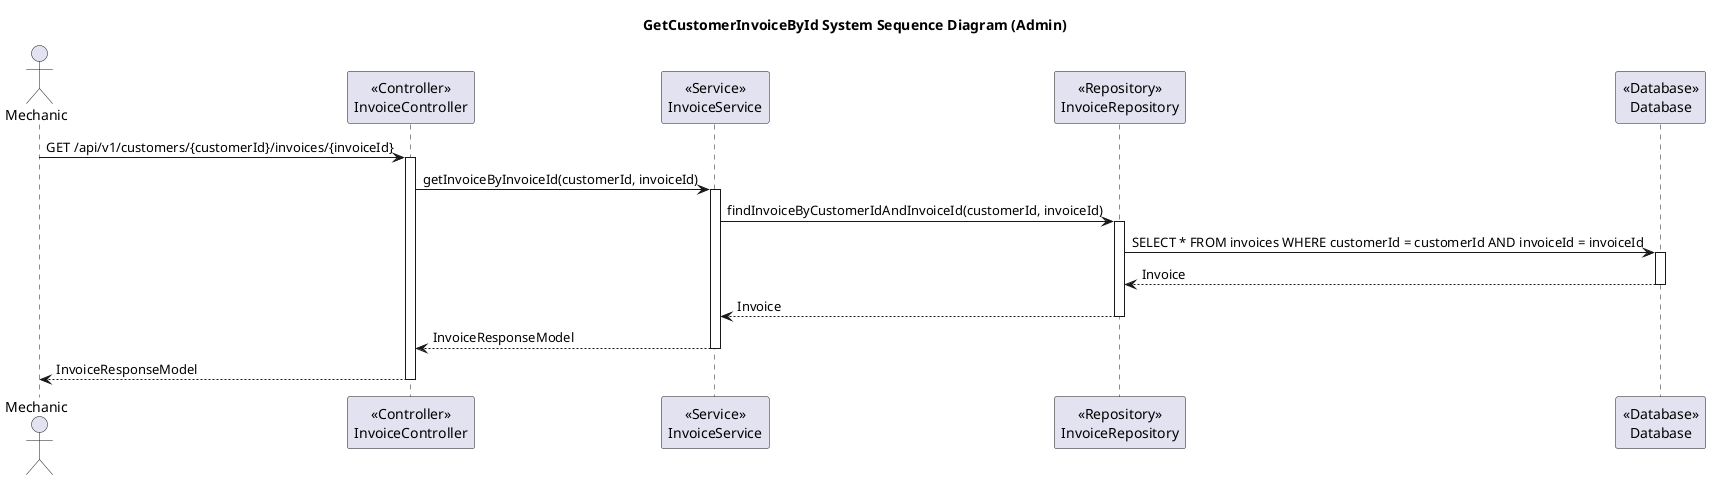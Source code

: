 @startuml
title GetCustomerInvoiceById System Sequence Diagram (Admin)

actor Mechanic

participant InvoiceController as "<<Controller>>\nInvoiceController"
participant InvoiceService as "<<Service>>\nInvoiceService"
participant InvoiceRepository as "<<Repository>>\nInvoiceRepository"
participant Database as "<<Database>>\nDatabase"

Mechanic -> InvoiceController: GET /api/v1/customers/{customerId}/invoices/{invoiceId}
activate InvoiceController

InvoiceController -> InvoiceService: getInvoiceByInvoiceId(customerId, invoiceId)
activate InvoiceService

InvoiceService -> InvoiceRepository: findInvoiceByCustomerIdAndInvoiceId(customerId, invoiceId)
activate InvoiceRepository

InvoiceRepository -> Database: SELECT * FROM invoices WHERE customerId = customerId AND invoiceId = invoiceId
activate Database

Database --> InvoiceRepository: Invoice
deactivate Database

InvoiceRepository --> InvoiceService: Invoice
deactivate InvoiceRepository

InvoiceService --> InvoiceController: InvoiceResponseModel
deactivate InvoiceService

InvoiceController --> Mechanic: InvoiceResponseModel
deactivate InvoiceController
@enduml
